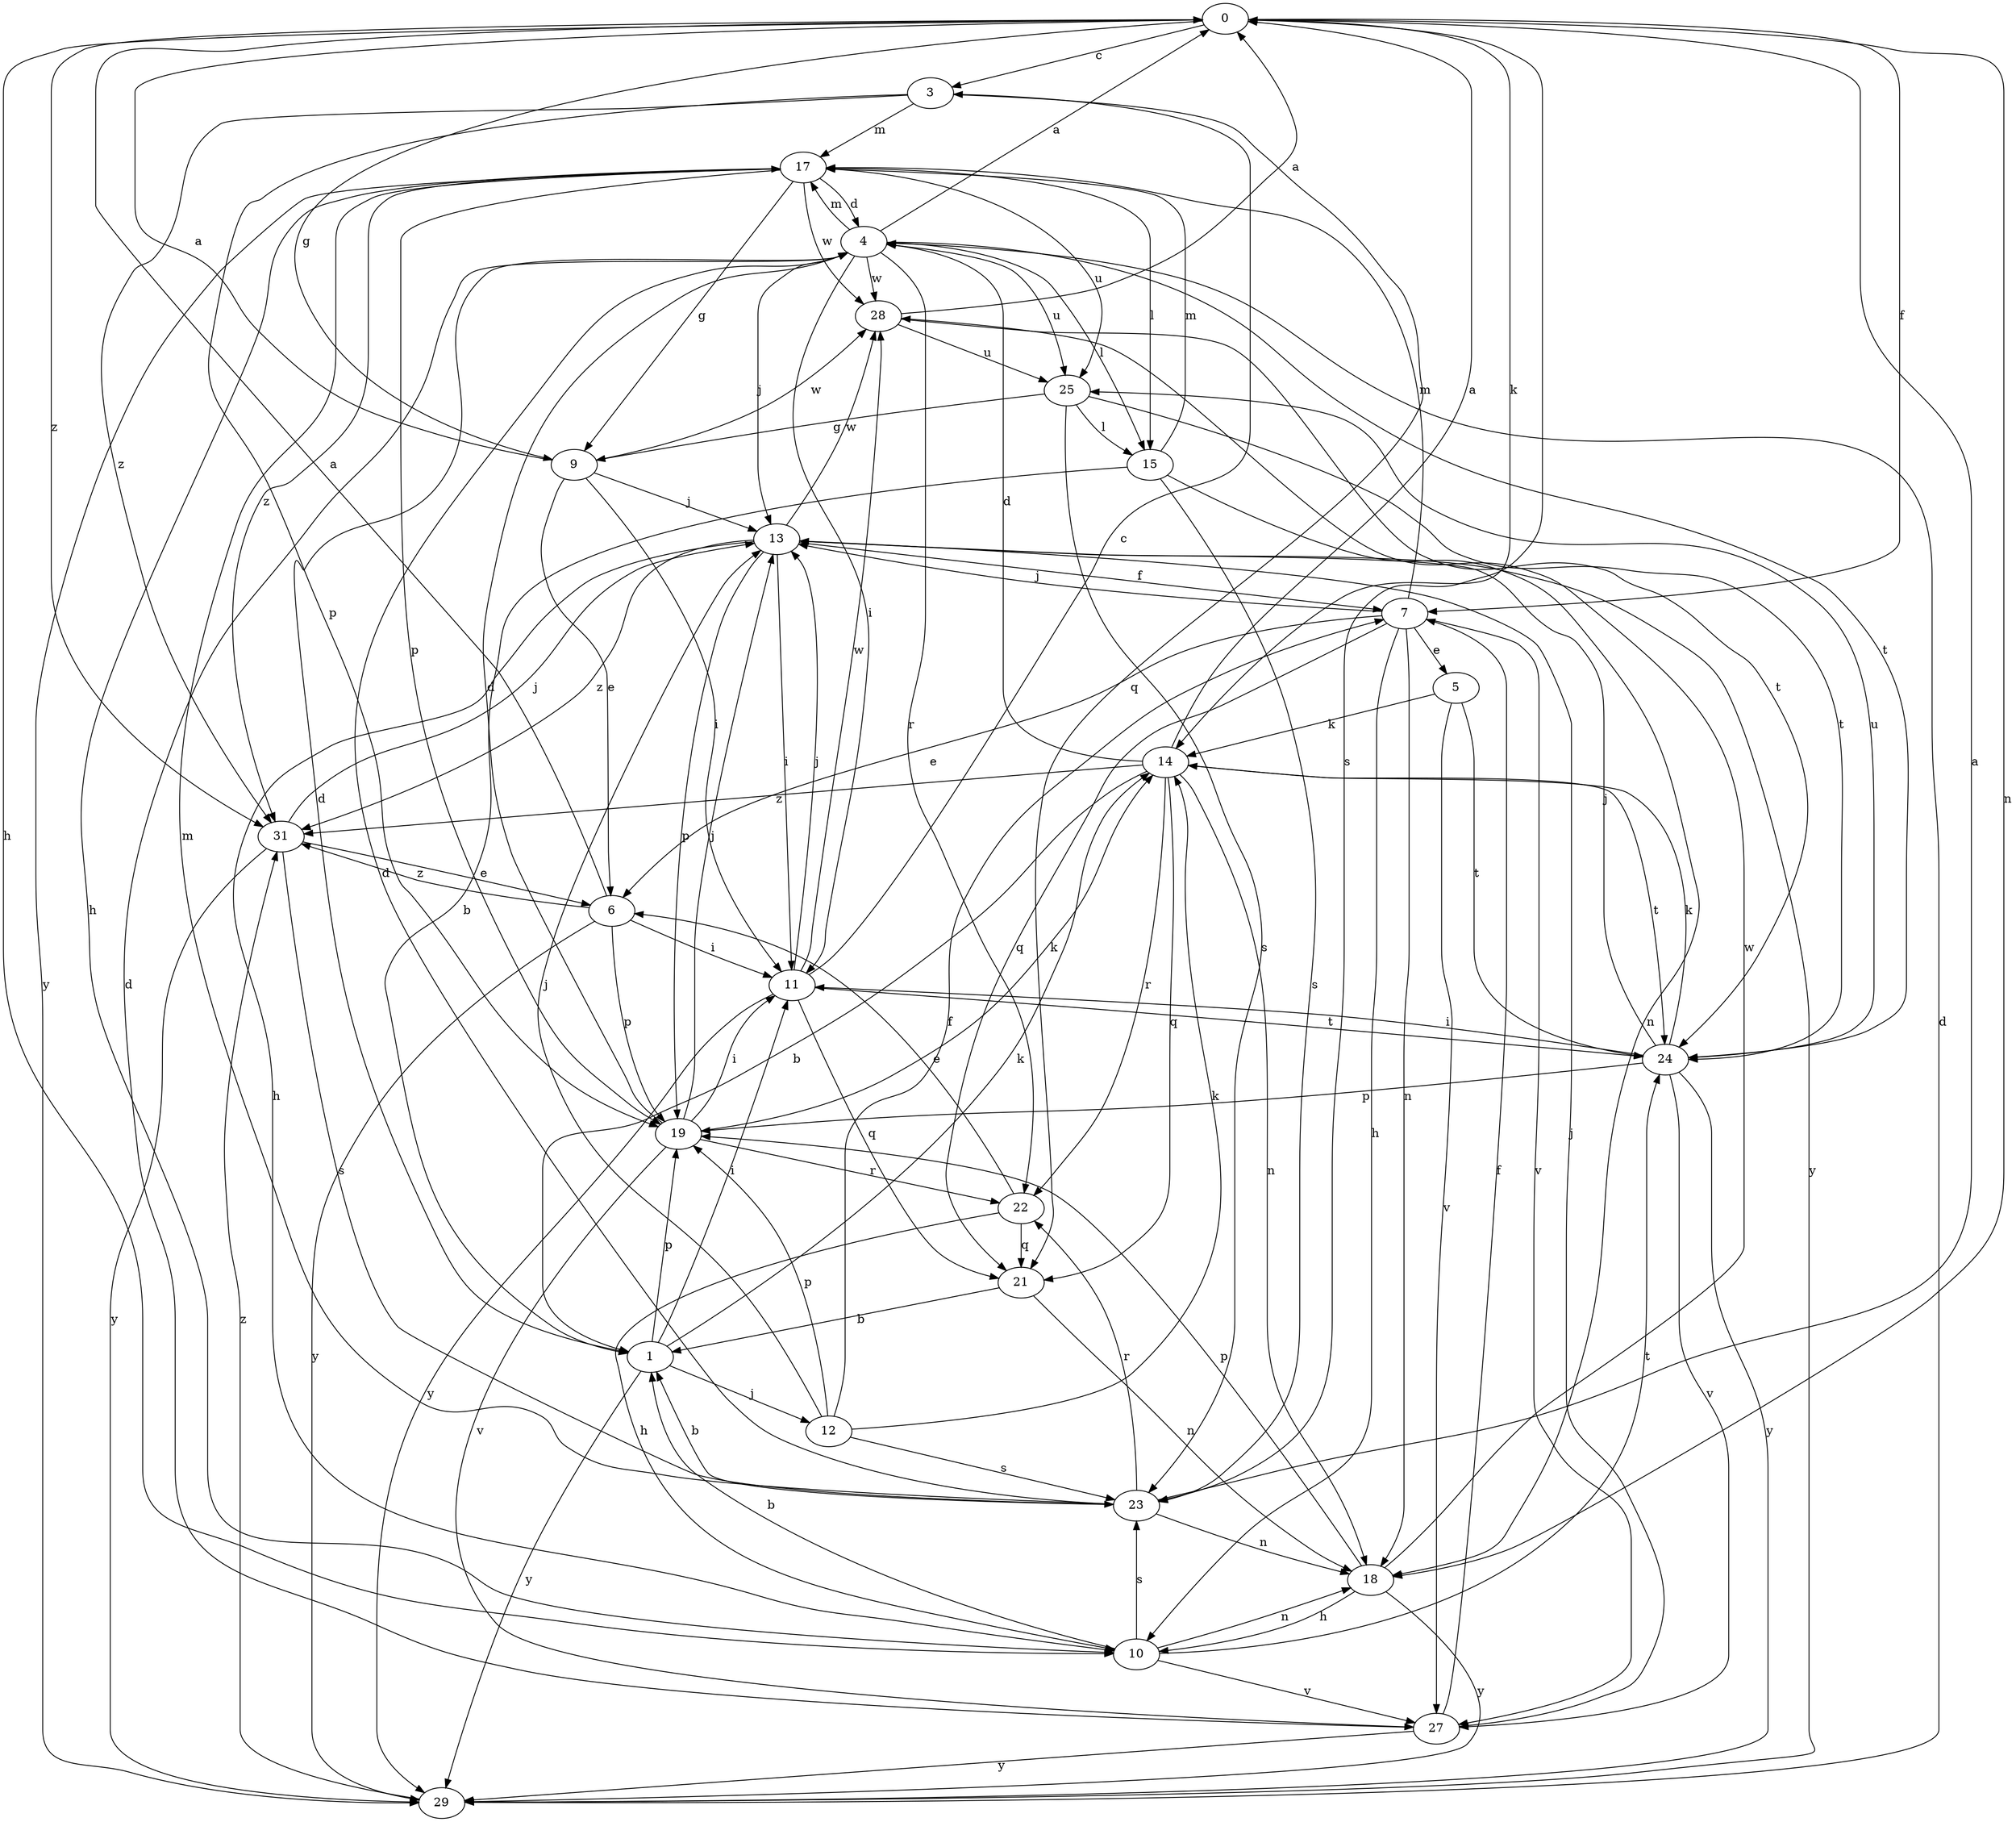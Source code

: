 strict digraph  {
0;
1;
3;
4;
5;
6;
7;
9;
10;
11;
12;
13;
14;
15;
17;
18;
19;
21;
22;
23;
24;
25;
27;
28;
29;
31;
0 -> 3  [label=c];
0 -> 7  [label=f];
0 -> 9  [label=g];
0 -> 10  [label=h];
0 -> 14  [label=k];
0 -> 18  [label=n];
0 -> 23  [label=s];
0 -> 31  [label=z];
1 -> 4  [label=d];
1 -> 11  [label=i];
1 -> 12  [label=j];
1 -> 14  [label=k];
1 -> 19  [label=p];
1 -> 29  [label=y];
3 -> 17  [label=m];
3 -> 19  [label=p];
3 -> 21  [label=q];
3 -> 31  [label=z];
4 -> 0  [label=a];
4 -> 11  [label=i];
4 -> 13  [label=j];
4 -> 15  [label=l];
4 -> 17  [label=m];
4 -> 22  [label=r];
4 -> 24  [label=t];
4 -> 25  [label=u];
4 -> 28  [label=w];
5 -> 14  [label=k];
5 -> 24  [label=t];
5 -> 27  [label=v];
6 -> 0  [label=a];
6 -> 11  [label=i];
6 -> 19  [label=p];
6 -> 29  [label=y];
6 -> 31  [label=z];
7 -> 5  [label=e];
7 -> 6  [label=e];
7 -> 10  [label=h];
7 -> 13  [label=j];
7 -> 17  [label=m];
7 -> 18  [label=n];
7 -> 21  [label=q];
7 -> 27  [label=v];
9 -> 0  [label=a];
9 -> 6  [label=e];
9 -> 11  [label=i];
9 -> 13  [label=j];
9 -> 28  [label=w];
10 -> 1  [label=b];
10 -> 18  [label=n];
10 -> 23  [label=s];
10 -> 24  [label=t];
10 -> 27  [label=v];
11 -> 3  [label=c];
11 -> 13  [label=j];
11 -> 21  [label=q];
11 -> 24  [label=t];
11 -> 28  [label=w];
11 -> 29  [label=y];
12 -> 7  [label=f];
12 -> 13  [label=j];
12 -> 14  [label=k];
12 -> 19  [label=p];
12 -> 23  [label=s];
13 -> 7  [label=f];
13 -> 10  [label=h];
13 -> 11  [label=i];
13 -> 19  [label=p];
13 -> 28  [label=w];
13 -> 29  [label=y];
13 -> 31  [label=z];
14 -> 0  [label=a];
14 -> 1  [label=b];
14 -> 4  [label=d];
14 -> 18  [label=n];
14 -> 21  [label=q];
14 -> 22  [label=r];
14 -> 24  [label=t];
14 -> 31  [label=z];
15 -> 1  [label=b];
15 -> 17  [label=m];
15 -> 18  [label=n];
15 -> 23  [label=s];
17 -> 4  [label=d];
17 -> 9  [label=g];
17 -> 10  [label=h];
17 -> 15  [label=l];
17 -> 19  [label=p];
17 -> 25  [label=u];
17 -> 28  [label=w];
17 -> 29  [label=y];
17 -> 31  [label=z];
18 -> 10  [label=h];
18 -> 19  [label=p];
18 -> 28  [label=w];
18 -> 29  [label=y];
19 -> 4  [label=d];
19 -> 11  [label=i];
19 -> 13  [label=j];
19 -> 14  [label=k];
19 -> 22  [label=r];
19 -> 27  [label=v];
21 -> 1  [label=b];
21 -> 18  [label=n];
22 -> 6  [label=e];
22 -> 10  [label=h];
22 -> 21  [label=q];
23 -> 0  [label=a];
23 -> 1  [label=b];
23 -> 4  [label=d];
23 -> 17  [label=m];
23 -> 18  [label=n];
23 -> 22  [label=r];
24 -> 11  [label=i];
24 -> 13  [label=j];
24 -> 14  [label=k];
24 -> 19  [label=p];
24 -> 25  [label=u];
24 -> 27  [label=v];
24 -> 29  [label=y];
25 -> 9  [label=g];
25 -> 15  [label=l];
25 -> 23  [label=s];
25 -> 24  [label=t];
27 -> 4  [label=d];
27 -> 7  [label=f];
27 -> 13  [label=j];
27 -> 29  [label=y];
28 -> 0  [label=a];
28 -> 24  [label=t];
28 -> 25  [label=u];
29 -> 4  [label=d];
29 -> 31  [label=z];
31 -> 6  [label=e];
31 -> 13  [label=j];
31 -> 23  [label=s];
31 -> 29  [label=y];
}
